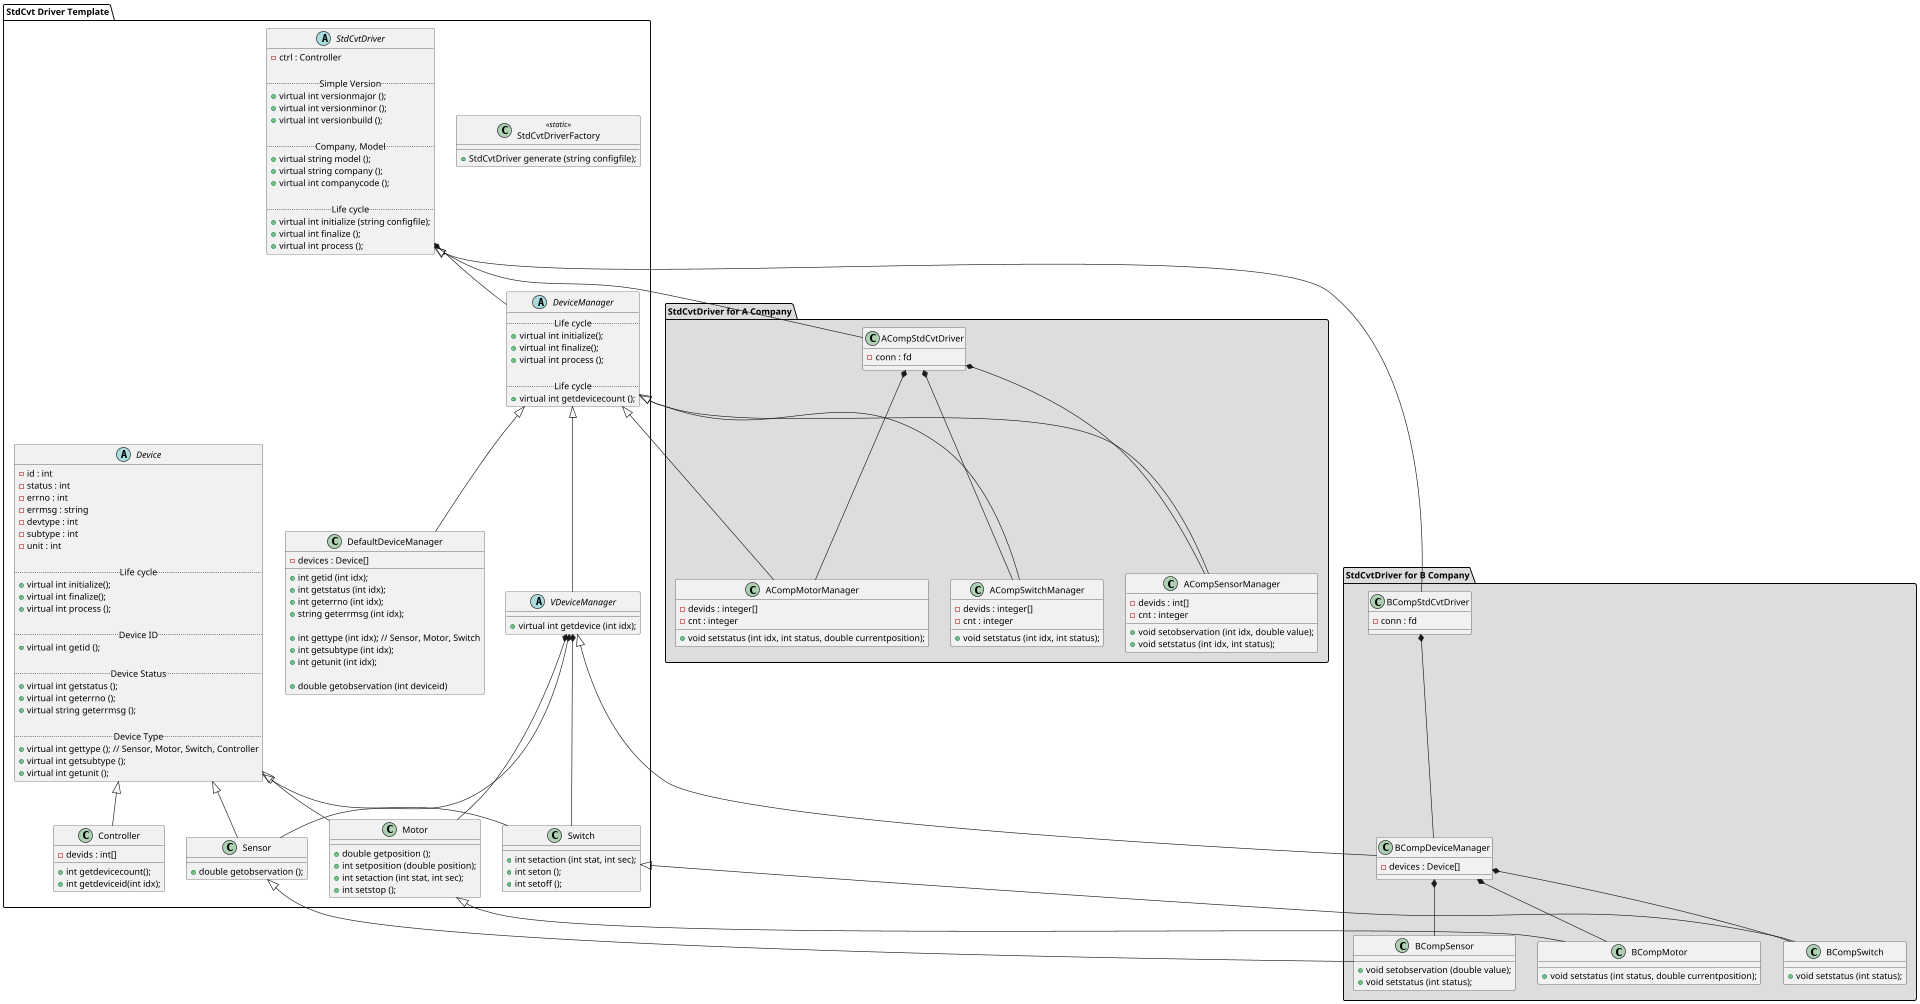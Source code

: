 @startuml

scale 1920*1080

package "StdCvt Driver Template" {
	class StdCvtDriverFactory <<static>> {
    	+ StdCvtDriver generate (string configfile);
    }
    
	abstract class StdCvtDriver {
     - ctrl : Controller
     
     .. Simple Version ..
     + virtual int versionmajor ();
     + virtual int versionminor ();
     + virtual int versionbuild ();
     
     .. Company, Model ..
     + virtual string model ();
     + virtual string company ();
     + virtual int companycode ();
     
     .. Life cycle ..
     + virtual int initialize (string configfile);
     + virtual int finalize ();
     + virtual int process ();
    }
    
    abstract class DeviceManager {
     .. Life cycle ..
     + virtual int initialize();
     + virtual int finalize();
     + virtual int process ();
     
     .. Life cycle ..
     + virtual int getdevicecount ();
    }
    
    class DefaultDeviceManager {
     - devices : Device[]
     
     + int getid (int idx);
     + int getstatus (int idx);
     + int geterrno (int idx);
     + string geterrmsg (int idx);
     
     + int gettype (int idx); // Sensor, Motor, Switch
     + int getsubtype (int idx);
     + int getunit (int idx);
     
     + double getobservation (int deviceid)
    }
    
    abstract class VDeviceManager {
     + virtual int getdevice (int idx);
    }
    
    DeviceManager <|-- DefaultDeviceManager
    DeviceManager <|-- VDeviceManager
    
    abstract class Device {
     - id : int
     - status : int
     - errno : int
     - errmsg : string
     - devtype : int
     - subtype : int
     - unit : int
     
     .. Life cycle ..
     + virtual int initialize();
     + virtual int finalize();
     + virtual int process ();
     
     .. Device ID ..
     + virtual int getid ();
     
     .. Device Status ..
     + virtual int getstatus ();
     + virtual int geterrno ();
     + virtual string geterrmsg ();
     
     .. Device Type ..
     + virtual int gettype (); // Sensor, Motor, Switch, Controller
     + virtual int getsubtype ();
     + virtual int getunit ();
    }
    
    class Controller {
     - devids : int[]
     + int getdevicecount();
     + int getdeviceid(int idx);
    }
    
    class Sensor {
     + double getobservation ();
    }
    
    class Motor {
     + double getposition ();
     + int setposition (double position);
     + int setaction (int stat, int sec);
     + int setstop ();
    }
     
    class Switch {
     + int setaction (int stat, int sec);
     + int seton ();     
     + int setoff ();
    }
    
    Device <|-- Controller
    Device <|-- Sensor
    Device <|-- Motor
    Device <|-- Switch
    
   
    VDeviceManager *-- Sensor
    VDeviceManager *-- Motor
    VDeviceManager *-- Switch
   
    StdCvtDriver *-- DeviceManager
}

package "StdCvtDriver for A Company" #DDDDDD {  
    class ACompStdCvtDriver {
     - conn : fd
    }
    
    StdCvtDriver <|-- ACompStdCvtDriver
    
    
	class ACompSensorManager {
     - devids : int[]
     - cnt : integer
     + void setobservation (int idx, double value);
     + void setstatus (int idx, int status);
    }
    
    class ACompMotorManager {
     - devids : integer[]
     - cnt : integer    
     + void setstatus (int idx, int status, double currentposition); 
    }
    
    class ACompSwitchManager {
     - devids : integer[]
     - cnt : integer
     + void setstatus (int idx, int status); 
    }
    
    DeviceManager <|-- ACompSensorManager  
    DeviceManager <|-- ACompMotorManager
    DeviceManager <|-- ACompSwitchManager
    
    ACompStdCvtDriver *-- ACompSensorManager
    ACompStdCvtDriver *-- ACompMotorManager
    ACompStdCvtDriver *-- ACompSwitchManager
}


package "StdCvtDriver for B Company" #DDDDDD {  
    class BCompStdCvtDriver {
     - conn : fd
    }
    
    StdCvtDriver <|-- BCompStdCvtDriver
    
    
	class BCompSensor {
     + void setobservation (double value);
     + void setstatus (int status);
    }
    
    class BCompMotor {  
     + void setstatus (int status, double currentposition); 
    }
    
    class BCompSwitch {
     + void setstatus (int status); 
    }
    
    Sensor <|-- BCompSensor  
    Motor <|-- BCompMotor
    Switch <|-- BCompSwitch
    
    class BCompDeviceManager {
     - devices : Device[]
    }
    
    BCompDeviceManager *-- BCompSensor
    BCompDeviceManager *-- BCompMotor
    BCompDeviceManager *-- BCompSwitch
    
    VDeviceManager <|-- BCompDeviceManager
    
    BCompStdCvtDriver *-- BCompDeviceManager
}
@enduml